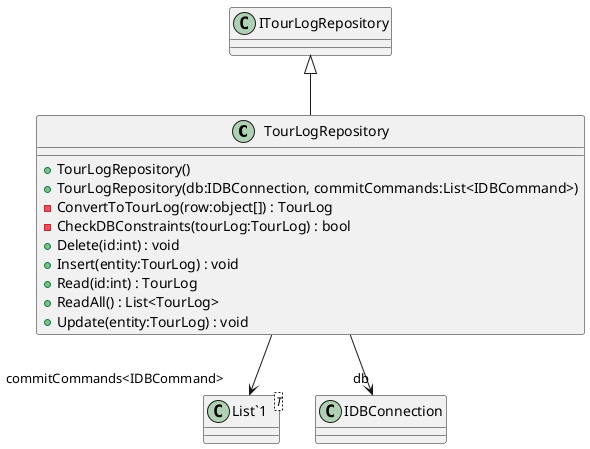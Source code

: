 @startuml
class TourLogRepository {
    + TourLogRepository()
    + TourLogRepository(db:IDBConnection, commitCommands:List<IDBCommand>)
    - ConvertToTourLog(row:object[]) : TourLog
    - CheckDBConstraints(tourLog:TourLog) : bool
    + Delete(id:int) : void
    + Insert(entity:TourLog) : void
    + Read(id:int) : TourLog
    + ReadAll() : List<TourLog>
    + Update(entity:TourLog) : void
}
class "List`1"<T> {
}
ITourLogRepository <|-- TourLogRepository
TourLogRepository --> "db" IDBConnection
TourLogRepository --> "commitCommands<IDBCommand>" "List`1"
@enduml

